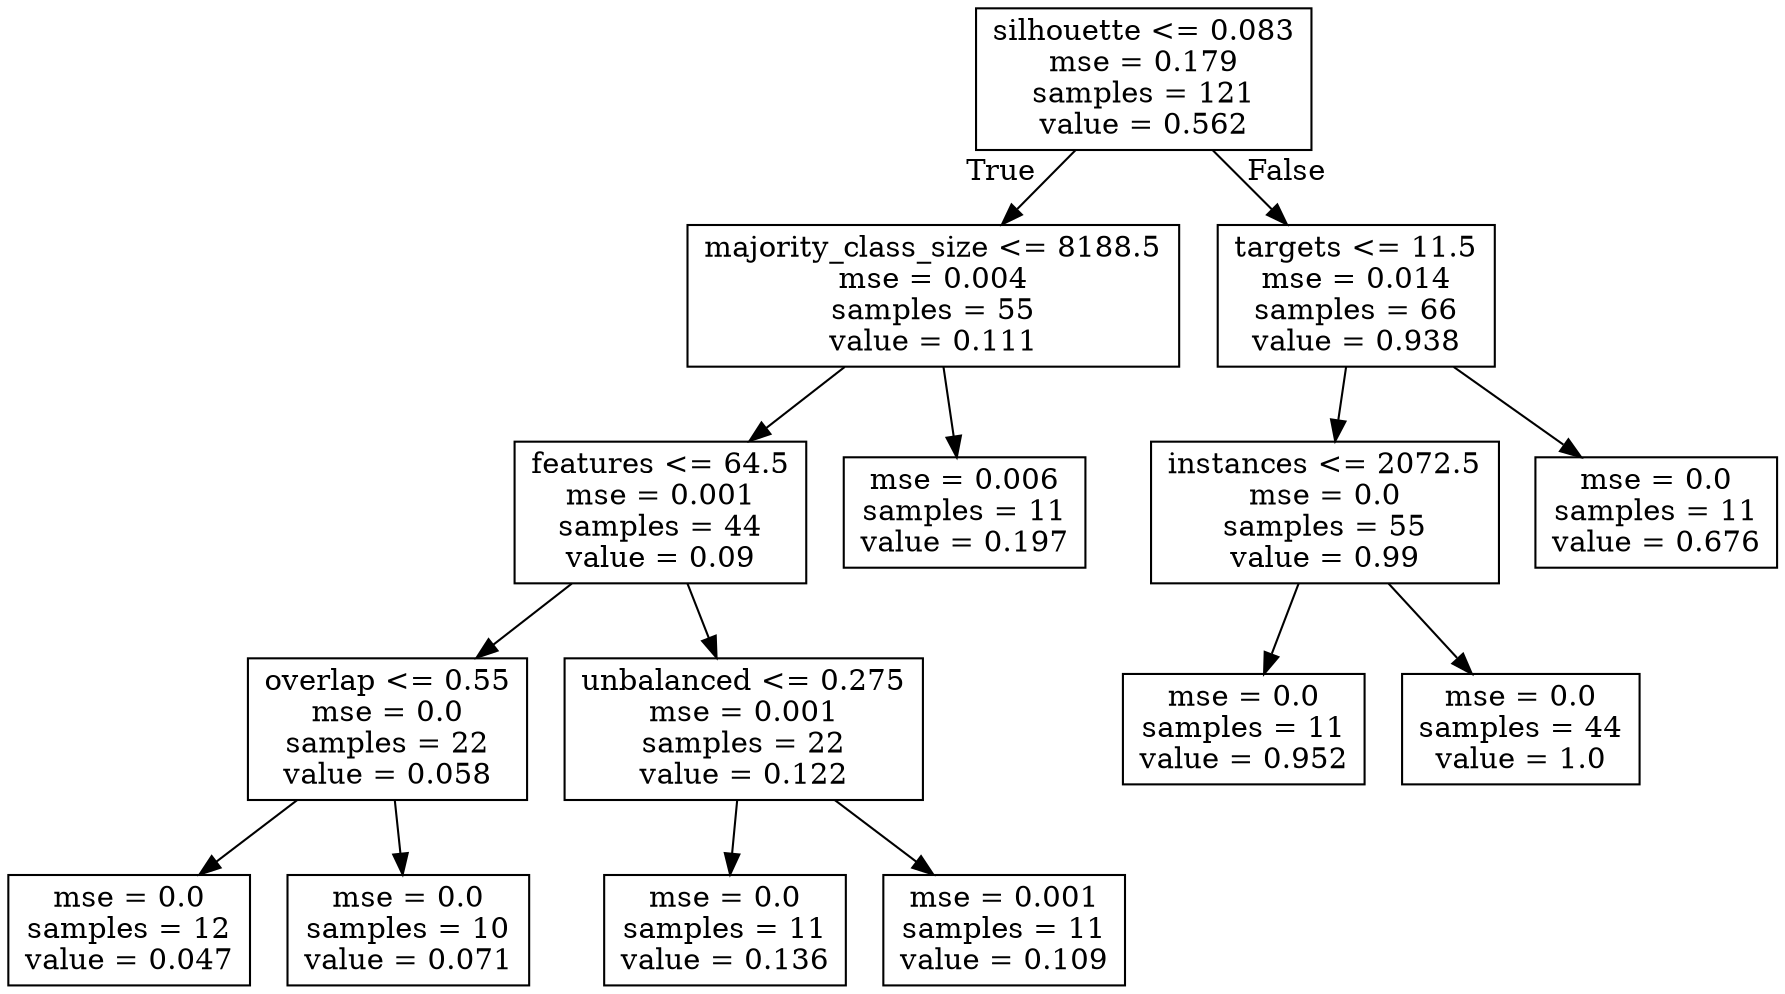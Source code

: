 digraph Tree {
node [shape=box] ;
0 [label="silhouette <= 0.083\nmse = 0.179\nsamples = 121\nvalue = 0.562"] ;
1 [label="majority_class_size <= 8188.5\nmse = 0.004\nsamples = 55\nvalue = 0.111"] ;
0 -> 1 [labeldistance=2.5, labelangle=45, headlabel="True"] ;
2 [label="features <= 64.5\nmse = 0.001\nsamples = 44\nvalue = 0.09"] ;
1 -> 2 ;
3 [label="overlap <= 0.55\nmse = 0.0\nsamples = 22\nvalue = 0.058"] ;
2 -> 3 ;
4 [label="mse = 0.0\nsamples = 12\nvalue = 0.047"] ;
3 -> 4 ;
5 [label="mse = 0.0\nsamples = 10\nvalue = 0.071"] ;
3 -> 5 ;
6 [label="unbalanced <= 0.275\nmse = 0.001\nsamples = 22\nvalue = 0.122"] ;
2 -> 6 ;
7 [label="mse = 0.0\nsamples = 11\nvalue = 0.136"] ;
6 -> 7 ;
8 [label="mse = 0.001\nsamples = 11\nvalue = 0.109"] ;
6 -> 8 ;
9 [label="mse = 0.006\nsamples = 11\nvalue = 0.197"] ;
1 -> 9 ;
10 [label="targets <= 11.5\nmse = 0.014\nsamples = 66\nvalue = 0.938"] ;
0 -> 10 [labeldistance=2.5, labelangle=-45, headlabel="False"] ;
11 [label="instances <= 2072.5\nmse = 0.0\nsamples = 55\nvalue = 0.99"] ;
10 -> 11 ;
12 [label="mse = 0.0\nsamples = 11\nvalue = 0.952"] ;
11 -> 12 ;
13 [label="mse = 0.0\nsamples = 44\nvalue = 1.0"] ;
11 -> 13 ;
14 [label="mse = 0.0\nsamples = 11\nvalue = 0.676"] ;
10 -> 14 ;
}
